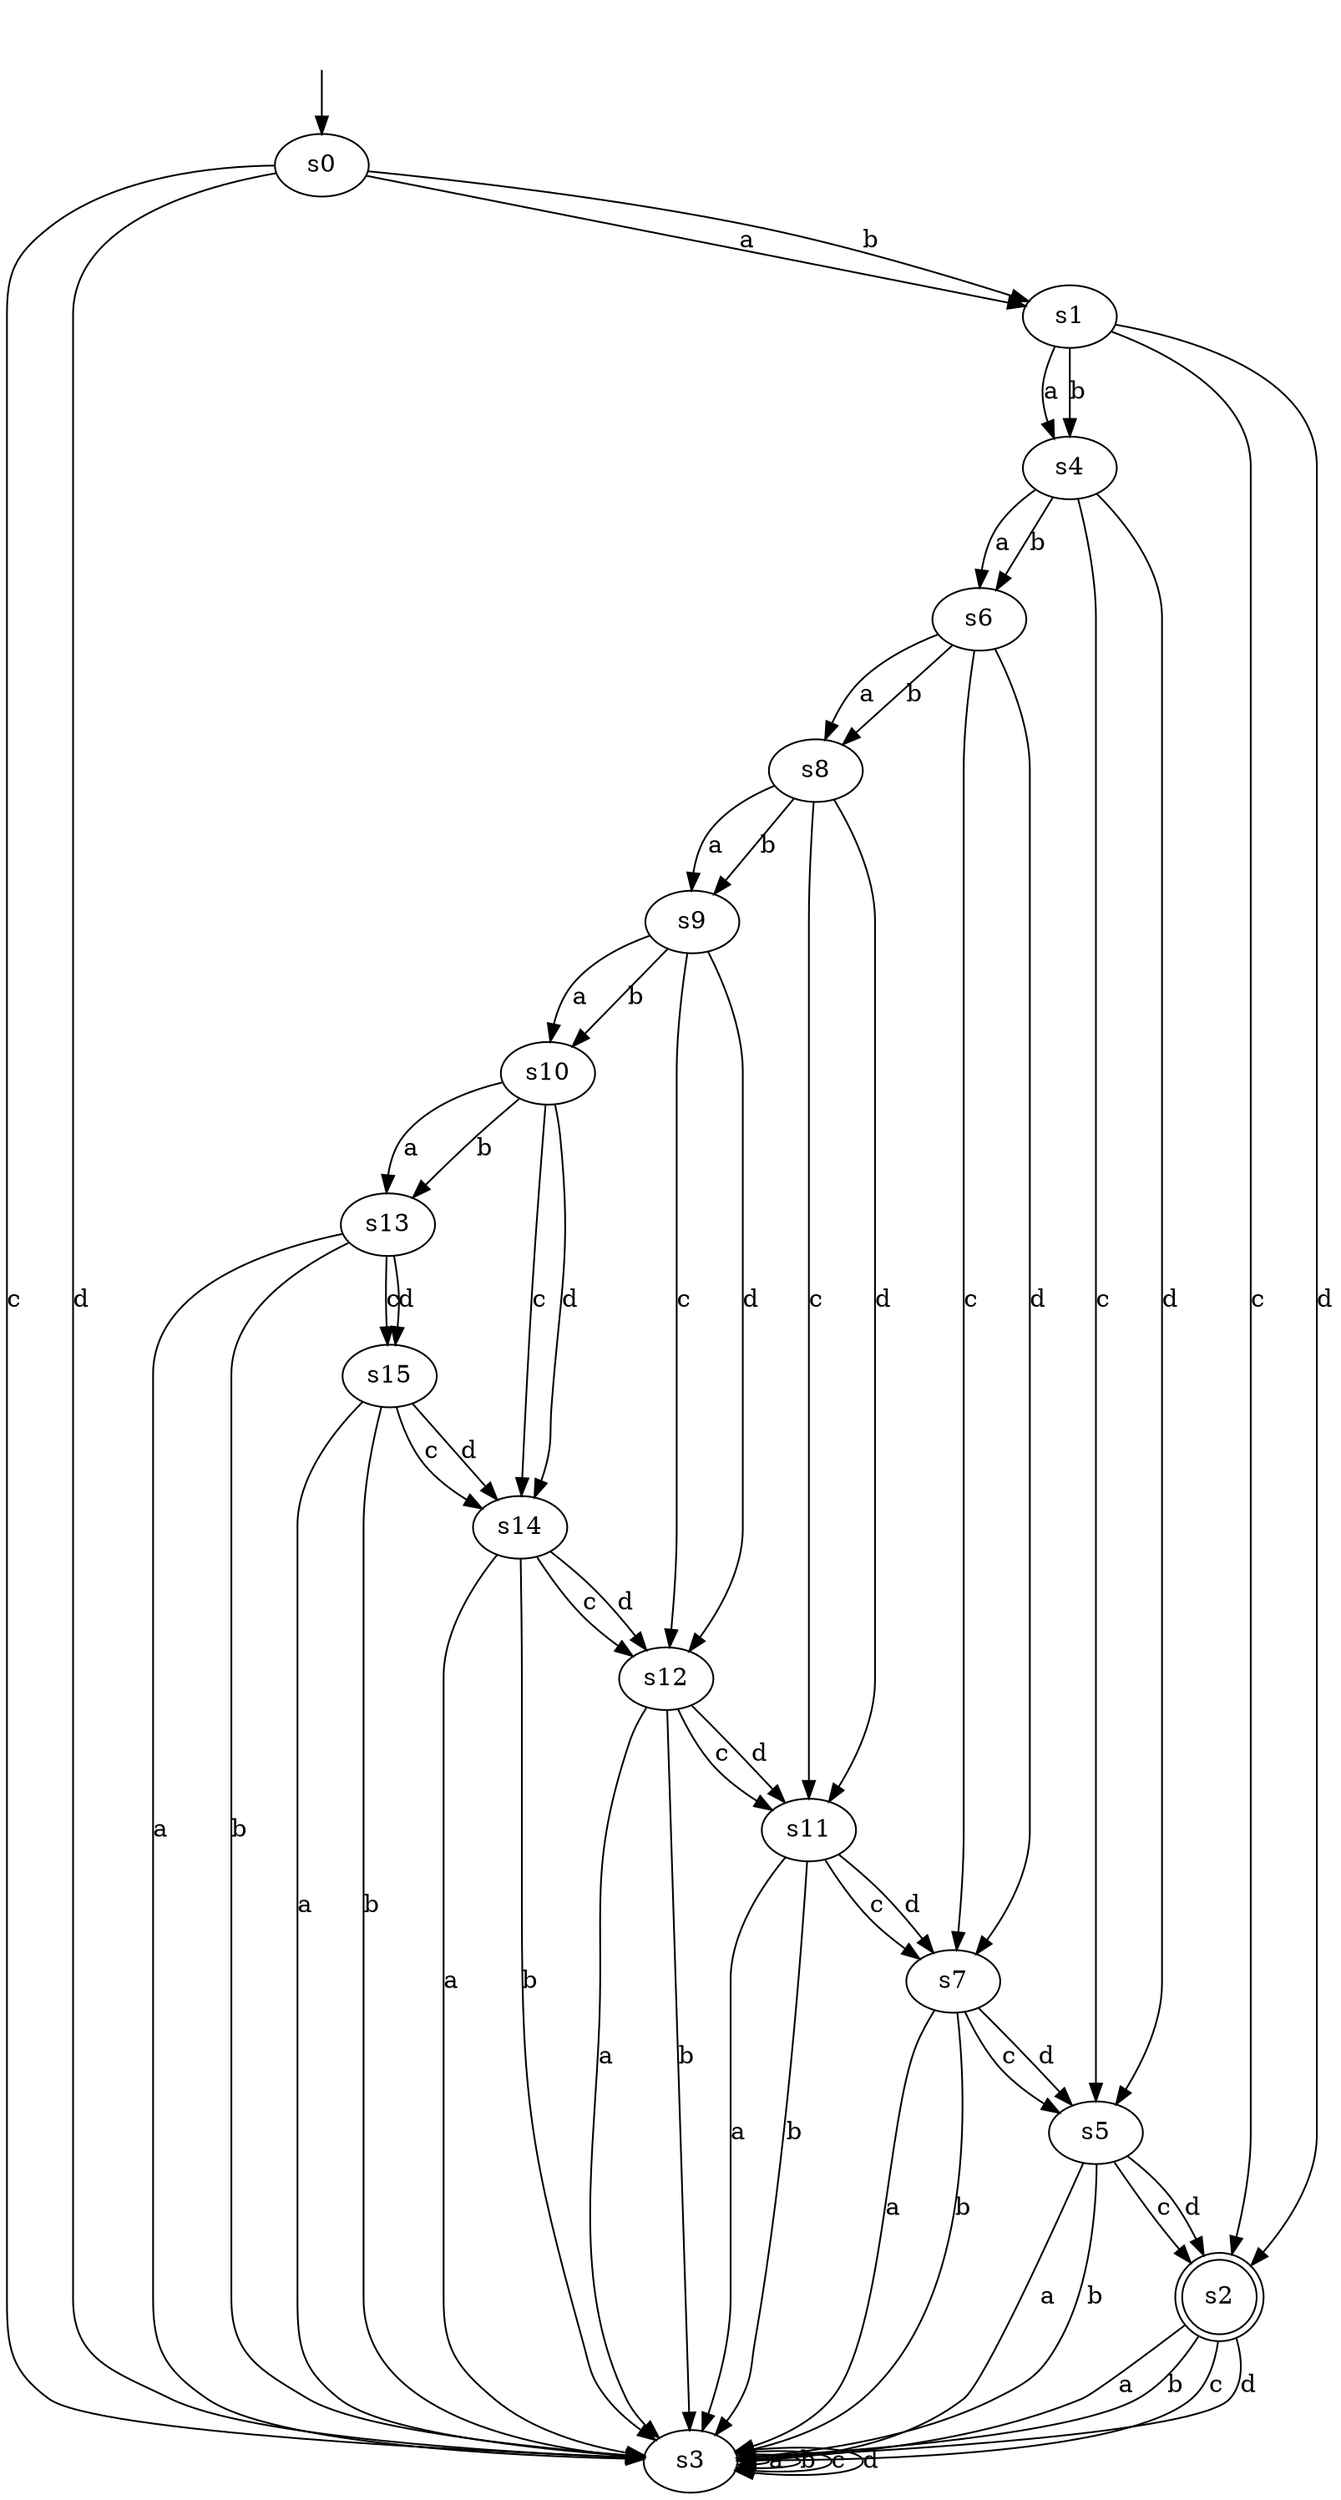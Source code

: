 digraph pda_L2 {
s0 [label="s0"];
s1 [label="s1"];
s2 [label="s2", shape=doublecircle];
s3 [label="s3"];
s4 [label="s4"];
s5 [label="s5"];
s6 [label="s6"];
s7 [label="s7"];
s8 [label="s8"];
s9 [label="s9"];
s10 [label="s10"];
s11 [label="s11"];
s12 [label="s12"];
s13 [label="s13"];
s14 [label="s14"];
s15 [label="s15"];
s0 -> s1  [label="a"];
s0 -> s1  [label="b"];
s0 -> s3  [label="c"];
s0 -> s3  [label="d"];
s1 -> s4  [label="a"];
s1 -> s4  [label="b"];
s1 -> s2  [label="c"];
s1 -> s2  [label="d"];
s2 -> s3  [label="a"];
s2 -> s3  [label="b"];
s2 -> s3  [label="c"];
s2 -> s3  [label="d"];
s3 -> s3  [label="a"];
s3 -> s3  [label="b"];
s3 -> s3  [label="c"];
s3 -> s3  [label="d"];
s4 -> s6  [label="a"];
s4 -> s6  [label="b"];
s4 -> s5  [label="c"];
s4 -> s5  [label="d"];
s5 -> s3  [label="a"];
s5 -> s3  [label="b"];
s5 -> s2  [label="c"];
s5 -> s2  [label="d"];
s6 -> s8  [label="a"];
s6 -> s8  [label="b"];
s6 -> s7  [label="c"];
s6 -> s7  [label="d"];
s7 -> s3  [label="a"];
s7 -> s3  [label="b"];
s7 -> s5  [label="c"];
s7 -> s5  [label="d"];
s8 -> s9  [label="a"];
s8 -> s9  [label="b"];
s8 -> s11  [label="c"];
s8 -> s11  [label="d"];
s9 -> s10  [label="a"];
s9 -> s10  [label="b"];
s9 -> s12  [label="c"];
s9 -> s12  [label="d"];
s10 -> s13  [label="a"];
s10 -> s13  [label="b"];
s10 -> s14  [label="c"];
s10 -> s14  [label="d"];
s11 -> s3  [label="a"];
s11 -> s3  [label="b"];
s11 -> s7  [label="c"];
s11 -> s7  [label="d"];
s12 -> s3  [label="a"];
s12 -> s3  [label="b"];
s12 -> s11  [label="c"];
s12 -> s11  [label="d"];
s13 -> s3  [label="a"];
s13 -> s3  [label="b"];
s13 -> s15  [label="c"];
s13 -> s15  [label="d"];
s14 -> s3  [label="a"];
s14 -> s3  [label="b"];
s14 -> s12  [label="c"];
s14 -> s12  [label="d"];
s15 -> s3  [label="a"];
s15 -> s3  [label="b"];
s15 -> s14  [label="c"];
s15 -> s14  [label="d"];
__start0 [label="", shape=none];
__start0 -> s0  [label=""];
}
